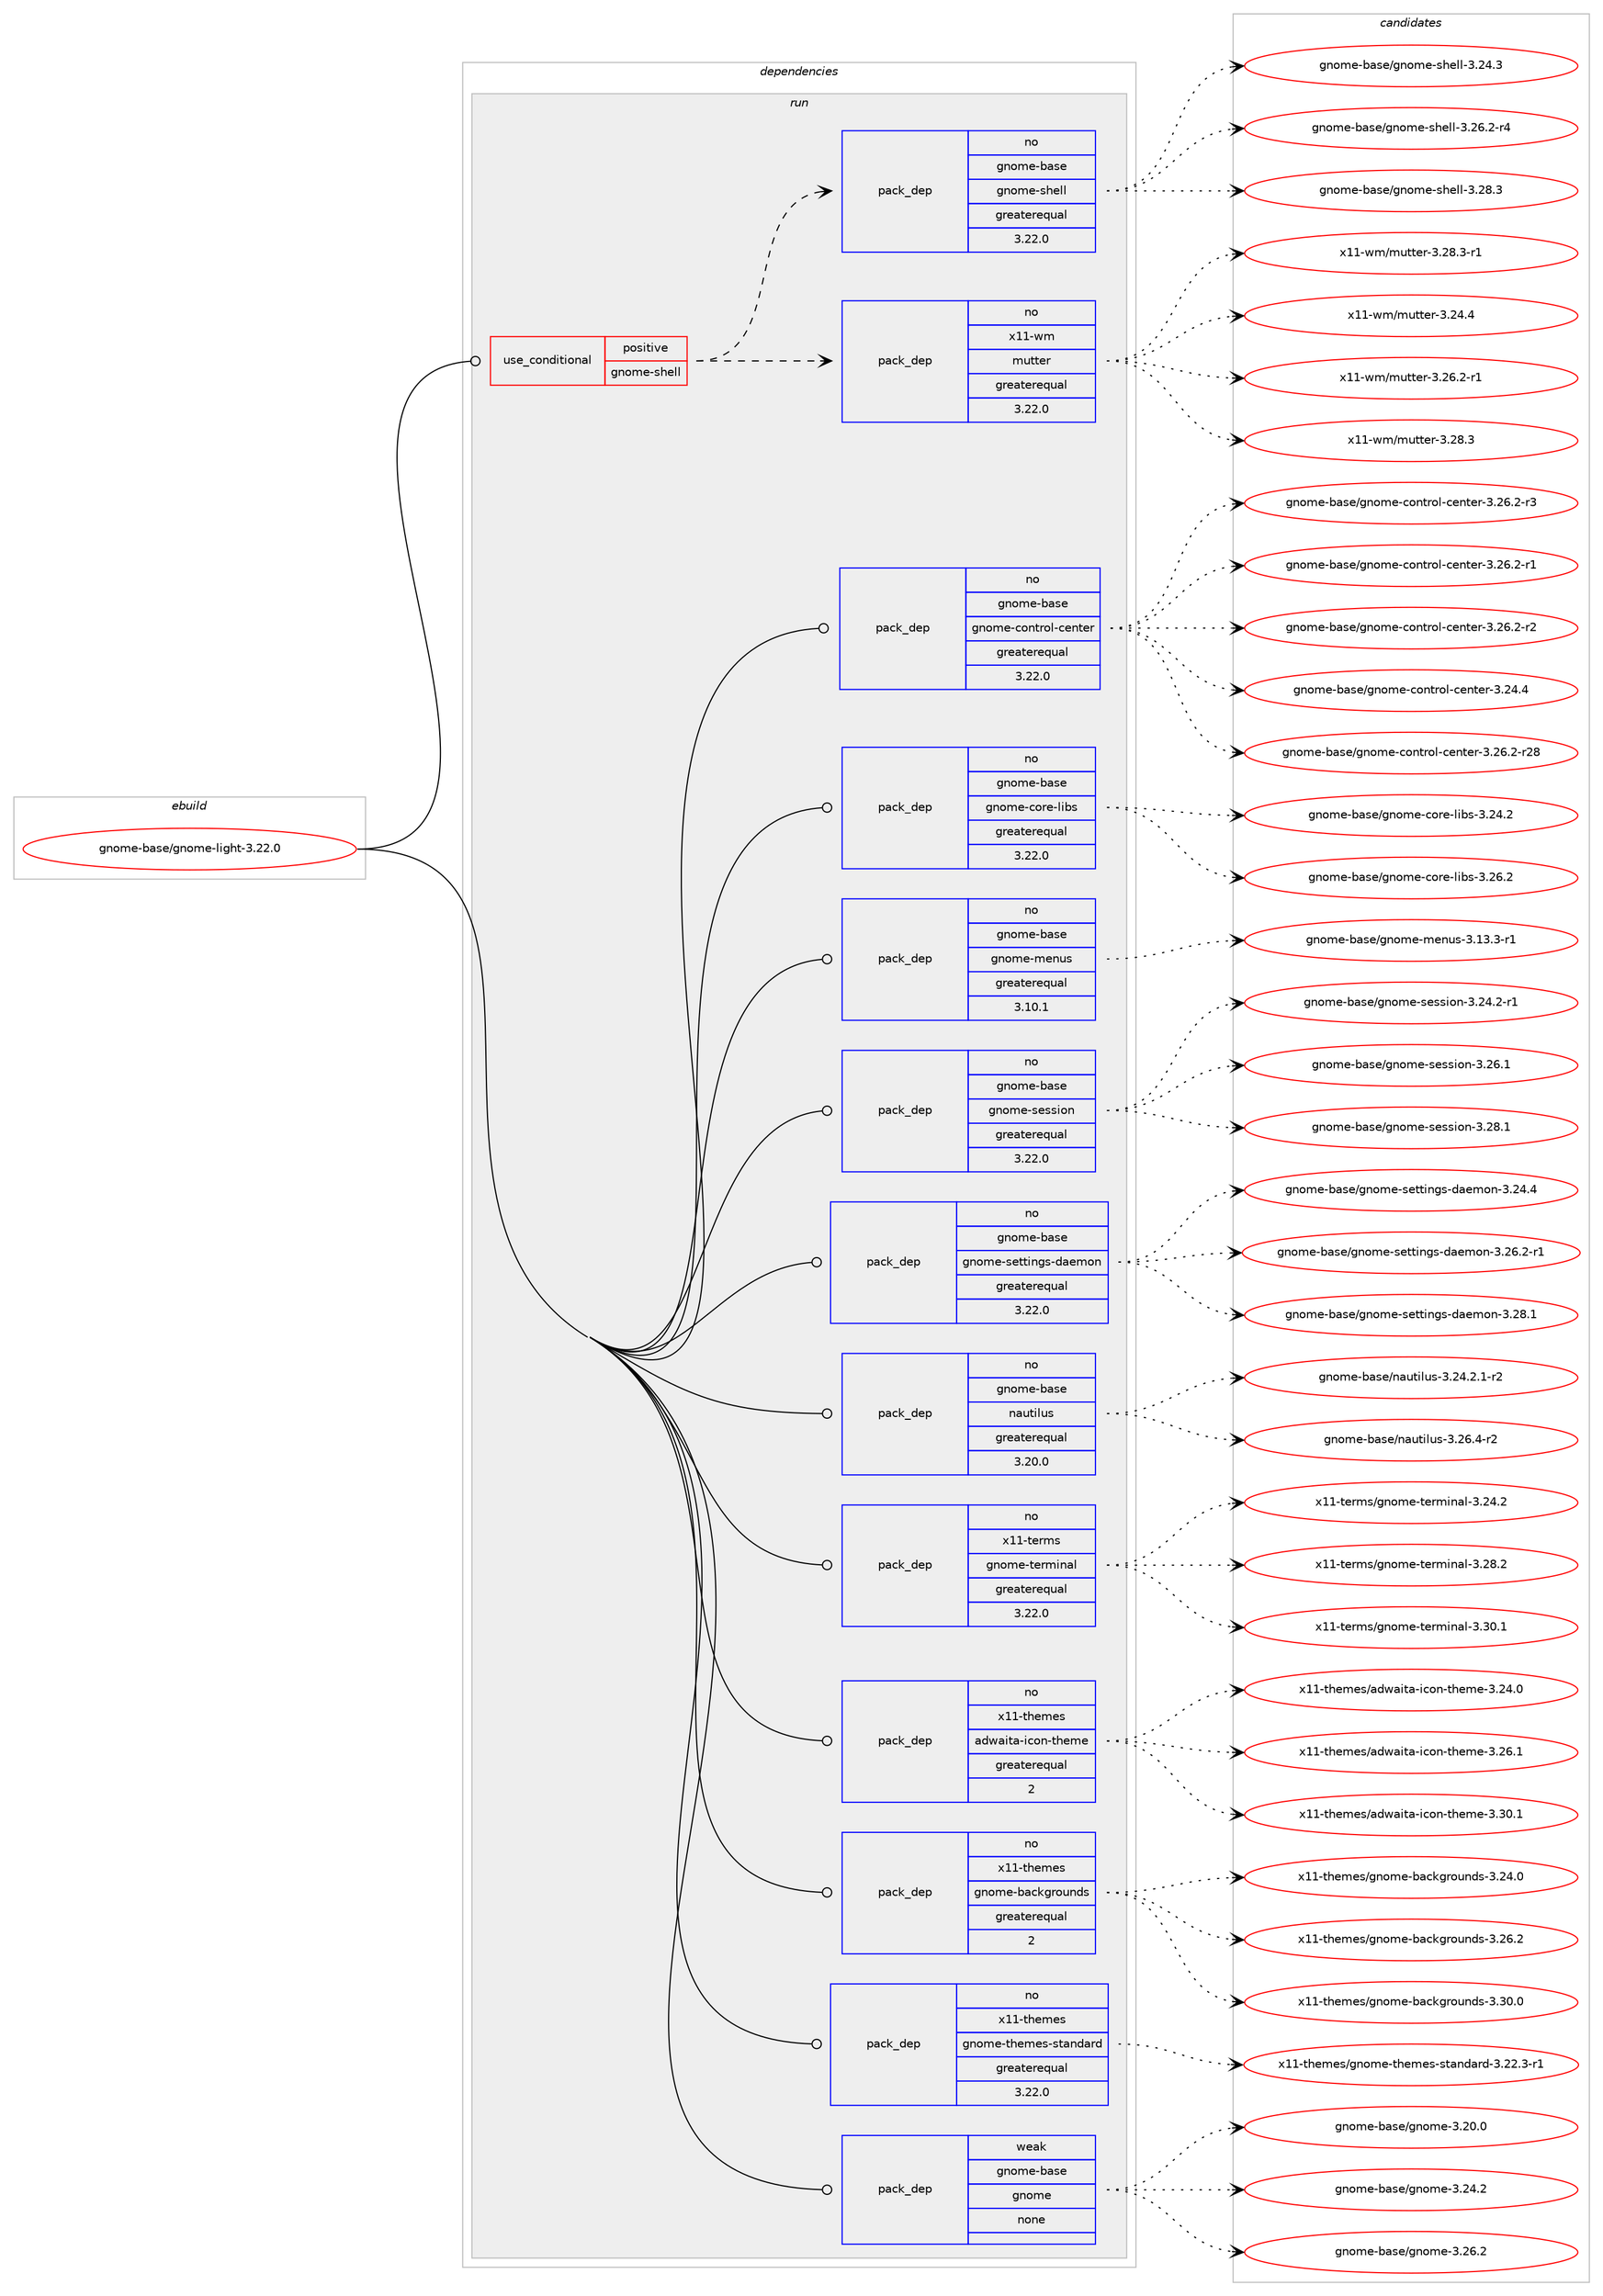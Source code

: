 digraph prolog {

# *************
# Graph options
# *************

newrank=true;
concentrate=true;
compound=true;
graph [rankdir=LR,fontname=Helvetica,fontsize=10,ranksep=1.5];#, ranksep=2.5, nodesep=0.2];
edge  [arrowhead=vee];
node  [fontname=Helvetica,fontsize=10];

# **********
# The ebuild
# **********

subgraph cluster_leftcol {
color=gray;
rank=same;
label=<<i>ebuild</i>>;
id [label="gnome-base/gnome-light-3.22.0", color=red, width=4, href="../gnome-base/gnome-light-3.22.0.svg"];
}

# ****************
# The dependencies
# ****************

subgraph cluster_midcol {
color=gray;
label=<<i>dependencies</i>>;
subgraph cluster_compile {
fillcolor="#eeeeee";
style=filled;
label=<<i>compile</i>>;
}
subgraph cluster_compileandrun {
fillcolor="#eeeeee";
style=filled;
label=<<i>compile and run</i>>;
}
subgraph cluster_run {
fillcolor="#eeeeee";
style=filled;
label=<<i>run</i>>;
subgraph cond124 {
dependency1341 [label=<<TABLE BORDER="0" CELLBORDER="1" CELLSPACING="0" CELLPADDING="4"><TR><TD ROWSPAN="3" CELLPADDING="10">use_conditional</TD></TR><TR><TD>positive</TD></TR><TR><TD>gnome-shell</TD></TR></TABLE>>, shape=none, color=red];
subgraph pack1164 {
dependency1342 [label=<<TABLE BORDER="0" CELLBORDER="1" CELLSPACING="0" CELLPADDING="4" WIDTH="220"><TR><TD ROWSPAN="6" CELLPADDING="30">pack_dep</TD></TR><TR><TD WIDTH="110">no</TD></TR><TR><TD>x11-wm</TD></TR><TR><TD>mutter</TD></TR><TR><TD>greaterequal</TD></TR><TR><TD>3.22.0</TD></TR></TABLE>>, shape=none, color=blue];
}
dependency1341:e -> dependency1342:w [weight=20,style="dashed",arrowhead="vee"];
subgraph pack1165 {
dependency1343 [label=<<TABLE BORDER="0" CELLBORDER="1" CELLSPACING="0" CELLPADDING="4" WIDTH="220"><TR><TD ROWSPAN="6" CELLPADDING="30">pack_dep</TD></TR><TR><TD WIDTH="110">no</TD></TR><TR><TD>gnome-base</TD></TR><TR><TD>gnome-shell</TD></TR><TR><TD>greaterequal</TD></TR><TR><TD>3.22.0</TD></TR></TABLE>>, shape=none, color=blue];
}
dependency1341:e -> dependency1343:w [weight=20,style="dashed",arrowhead="vee"];
}
id:e -> dependency1341:w [weight=20,style="solid",arrowhead="odot"];
subgraph pack1166 {
dependency1344 [label=<<TABLE BORDER="0" CELLBORDER="1" CELLSPACING="0" CELLPADDING="4" WIDTH="220"><TR><TD ROWSPAN="6" CELLPADDING="30">pack_dep</TD></TR><TR><TD WIDTH="110">no</TD></TR><TR><TD>gnome-base</TD></TR><TR><TD>gnome-control-center</TD></TR><TR><TD>greaterequal</TD></TR><TR><TD>3.22.0</TD></TR></TABLE>>, shape=none, color=blue];
}
id:e -> dependency1344:w [weight=20,style="solid",arrowhead="odot"];
subgraph pack1167 {
dependency1345 [label=<<TABLE BORDER="0" CELLBORDER="1" CELLSPACING="0" CELLPADDING="4" WIDTH="220"><TR><TD ROWSPAN="6" CELLPADDING="30">pack_dep</TD></TR><TR><TD WIDTH="110">no</TD></TR><TR><TD>gnome-base</TD></TR><TR><TD>gnome-core-libs</TD></TR><TR><TD>greaterequal</TD></TR><TR><TD>3.22.0</TD></TR></TABLE>>, shape=none, color=blue];
}
id:e -> dependency1345:w [weight=20,style="solid",arrowhead="odot"];
subgraph pack1168 {
dependency1346 [label=<<TABLE BORDER="0" CELLBORDER="1" CELLSPACING="0" CELLPADDING="4" WIDTH="220"><TR><TD ROWSPAN="6" CELLPADDING="30">pack_dep</TD></TR><TR><TD WIDTH="110">no</TD></TR><TR><TD>gnome-base</TD></TR><TR><TD>gnome-menus</TD></TR><TR><TD>greaterequal</TD></TR><TR><TD>3.10.1</TD></TR></TABLE>>, shape=none, color=blue];
}
id:e -> dependency1346:w [weight=20,style="solid",arrowhead="odot"];
subgraph pack1169 {
dependency1347 [label=<<TABLE BORDER="0" CELLBORDER="1" CELLSPACING="0" CELLPADDING="4" WIDTH="220"><TR><TD ROWSPAN="6" CELLPADDING="30">pack_dep</TD></TR><TR><TD WIDTH="110">no</TD></TR><TR><TD>gnome-base</TD></TR><TR><TD>gnome-session</TD></TR><TR><TD>greaterequal</TD></TR><TR><TD>3.22.0</TD></TR></TABLE>>, shape=none, color=blue];
}
id:e -> dependency1347:w [weight=20,style="solid",arrowhead="odot"];
subgraph pack1170 {
dependency1348 [label=<<TABLE BORDER="0" CELLBORDER="1" CELLSPACING="0" CELLPADDING="4" WIDTH="220"><TR><TD ROWSPAN="6" CELLPADDING="30">pack_dep</TD></TR><TR><TD WIDTH="110">no</TD></TR><TR><TD>gnome-base</TD></TR><TR><TD>gnome-settings-daemon</TD></TR><TR><TD>greaterequal</TD></TR><TR><TD>3.22.0</TD></TR></TABLE>>, shape=none, color=blue];
}
id:e -> dependency1348:w [weight=20,style="solid",arrowhead="odot"];
subgraph pack1171 {
dependency1349 [label=<<TABLE BORDER="0" CELLBORDER="1" CELLSPACING="0" CELLPADDING="4" WIDTH="220"><TR><TD ROWSPAN="6" CELLPADDING="30">pack_dep</TD></TR><TR><TD WIDTH="110">no</TD></TR><TR><TD>gnome-base</TD></TR><TR><TD>nautilus</TD></TR><TR><TD>greaterequal</TD></TR><TR><TD>3.20.0</TD></TR></TABLE>>, shape=none, color=blue];
}
id:e -> dependency1349:w [weight=20,style="solid",arrowhead="odot"];
subgraph pack1172 {
dependency1350 [label=<<TABLE BORDER="0" CELLBORDER="1" CELLSPACING="0" CELLPADDING="4" WIDTH="220"><TR><TD ROWSPAN="6" CELLPADDING="30">pack_dep</TD></TR><TR><TD WIDTH="110">no</TD></TR><TR><TD>x11-terms</TD></TR><TR><TD>gnome-terminal</TD></TR><TR><TD>greaterequal</TD></TR><TR><TD>3.22.0</TD></TR></TABLE>>, shape=none, color=blue];
}
id:e -> dependency1350:w [weight=20,style="solid",arrowhead="odot"];
subgraph pack1173 {
dependency1351 [label=<<TABLE BORDER="0" CELLBORDER="1" CELLSPACING="0" CELLPADDING="4" WIDTH="220"><TR><TD ROWSPAN="6" CELLPADDING="30">pack_dep</TD></TR><TR><TD WIDTH="110">no</TD></TR><TR><TD>x11-themes</TD></TR><TR><TD>adwaita-icon-theme</TD></TR><TR><TD>greaterequal</TD></TR><TR><TD>2</TD></TR></TABLE>>, shape=none, color=blue];
}
id:e -> dependency1351:w [weight=20,style="solid",arrowhead="odot"];
subgraph pack1174 {
dependency1352 [label=<<TABLE BORDER="0" CELLBORDER="1" CELLSPACING="0" CELLPADDING="4" WIDTH="220"><TR><TD ROWSPAN="6" CELLPADDING="30">pack_dep</TD></TR><TR><TD WIDTH="110">no</TD></TR><TR><TD>x11-themes</TD></TR><TR><TD>gnome-backgrounds</TD></TR><TR><TD>greaterequal</TD></TR><TR><TD>2</TD></TR></TABLE>>, shape=none, color=blue];
}
id:e -> dependency1352:w [weight=20,style="solid",arrowhead="odot"];
subgraph pack1175 {
dependency1353 [label=<<TABLE BORDER="0" CELLBORDER="1" CELLSPACING="0" CELLPADDING="4" WIDTH="220"><TR><TD ROWSPAN="6" CELLPADDING="30">pack_dep</TD></TR><TR><TD WIDTH="110">no</TD></TR><TR><TD>x11-themes</TD></TR><TR><TD>gnome-themes-standard</TD></TR><TR><TD>greaterequal</TD></TR><TR><TD>3.22.0</TD></TR></TABLE>>, shape=none, color=blue];
}
id:e -> dependency1353:w [weight=20,style="solid",arrowhead="odot"];
subgraph pack1176 {
dependency1354 [label=<<TABLE BORDER="0" CELLBORDER="1" CELLSPACING="0" CELLPADDING="4" WIDTH="220"><TR><TD ROWSPAN="6" CELLPADDING="30">pack_dep</TD></TR><TR><TD WIDTH="110">weak</TD></TR><TR><TD>gnome-base</TD></TR><TR><TD>gnome</TD></TR><TR><TD>none</TD></TR><TR><TD></TD></TR></TABLE>>, shape=none, color=blue];
}
id:e -> dependency1354:w [weight=20,style="solid",arrowhead="odot"];
}
}

# **************
# The candidates
# **************

subgraph cluster_choices {
rank=same;
color=gray;
label=<<i>candidates</i>>;

subgraph choice1164 {
color=black;
nodesep=1;
choice1204949451191094710911711611610111445514650524652 [label="x11-wm/mutter-3.24.4", color=red, width=4,href="../x11-wm/mutter-3.24.4.svg"];
choice12049494511910947109117116116101114455146505446504511449 [label="x11-wm/mutter-3.26.2-r1", color=red, width=4,href="../x11-wm/mutter-3.26.2-r1.svg"];
choice1204949451191094710911711611610111445514650564651 [label="x11-wm/mutter-3.28.3", color=red, width=4,href="../x11-wm/mutter-3.28.3.svg"];
choice12049494511910947109117116116101114455146505646514511449 [label="x11-wm/mutter-3.28.3-r1", color=red, width=4,href="../x11-wm/mutter-3.28.3-r1.svg"];
dependency1342:e -> choice1204949451191094710911711611610111445514650524652:w [style=dotted,weight="100"];
dependency1342:e -> choice12049494511910947109117116116101114455146505446504511449:w [style=dotted,weight="100"];
dependency1342:e -> choice1204949451191094710911711611610111445514650564651:w [style=dotted,weight="100"];
dependency1342:e -> choice12049494511910947109117116116101114455146505646514511449:w [style=dotted,weight="100"];
}
subgraph choice1165 {
color=black;
nodesep=1;
choice103110111109101459897115101471031101111091014511510410110810845514650524651 [label="gnome-base/gnome-shell-3.24.3", color=red, width=4,href="../gnome-base/gnome-shell-3.24.3.svg"];
choice1031101111091014598971151014710311011110910145115104101108108455146505446504511452 [label="gnome-base/gnome-shell-3.26.2-r4", color=red, width=4,href="../gnome-base/gnome-shell-3.26.2-r4.svg"];
choice103110111109101459897115101471031101111091014511510410110810845514650564651 [label="gnome-base/gnome-shell-3.28.3", color=red, width=4,href="../gnome-base/gnome-shell-3.28.3.svg"];
dependency1343:e -> choice103110111109101459897115101471031101111091014511510410110810845514650524651:w [style=dotted,weight="100"];
dependency1343:e -> choice1031101111091014598971151014710311011110910145115104101108108455146505446504511452:w [style=dotted,weight="100"];
dependency1343:e -> choice103110111109101459897115101471031101111091014511510410110810845514650564651:w [style=dotted,weight="100"];
}
subgraph choice1166 {
color=black;
nodesep=1;
choice1031101111091014598971151014710311011110910145991111101161141111084599101110116101114455146505446504511449 [label="gnome-base/gnome-control-center-3.26.2-r1", color=red, width=4,href="../gnome-base/gnome-control-center-3.26.2-r1.svg"];
choice1031101111091014598971151014710311011110910145991111101161141111084599101110116101114455146505446504511450 [label="gnome-base/gnome-control-center-3.26.2-r2", color=red, width=4,href="../gnome-base/gnome-control-center-3.26.2-r2.svg"];
choice103110111109101459897115101471031101111091014599111110116114111108459910111011610111445514650524652 [label="gnome-base/gnome-control-center-3.24.4", color=red, width=4,href="../gnome-base/gnome-control-center-3.24.4.svg"];
choice103110111109101459897115101471031101111091014599111110116114111108459910111011610111445514650544650451145056 [label="gnome-base/gnome-control-center-3.26.2-r28", color=red, width=4,href="../gnome-base/gnome-control-center-3.26.2-r28.svg"];
choice1031101111091014598971151014710311011110910145991111101161141111084599101110116101114455146505446504511451 [label="gnome-base/gnome-control-center-3.26.2-r3", color=red, width=4,href="../gnome-base/gnome-control-center-3.26.2-r3.svg"];
dependency1344:e -> choice1031101111091014598971151014710311011110910145991111101161141111084599101110116101114455146505446504511449:w [style=dotted,weight="100"];
dependency1344:e -> choice1031101111091014598971151014710311011110910145991111101161141111084599101110116101114455146505446504511450:w [style=dotted,weight="100"];
dependency1344:e -> choice103110111109101459897115101471031101111091014599111110116114111108459910111011610111445514650524652:w [style=dotted,weight="100"];
dependency1344:e -> choice103110111109101459897115101471031101111091014599111110116114111108459910111011610111445514650544650451145056:w [style=dotted,weight="100"];
dependency1344:e -> choice1031101111091014598971151014710311011110910145991111101161141111084599101110116101114455146505446504511451:w [style=dotted,weight="100"];
}
subgraph choice1167 {
color=black;
nodesep=1;
choice103110111109101459897115101471031101111091014599111114101451081059811545514650524650 [label="gnome-base/gnome-core-libs-3.24.2", color=red, width=4,href="../gnome-base/gnome-core-libs-3.24.2.svg"];
choice103110111109101459897115101471031101111091014599111114101451081059811545514650544650 [label="gnome-base/gnome-core-libs-3.26.2", color=red, width=4,href="../gnome-base/gnome-core-libs-3.26.2.svg"];
dependency1345:e -> choice103110111109101459897115101471031101111091014599111114101451081059811545514650524650:w [style=dotted,weight="100"];
dependency1345:e -> choice103110111109101459897115101471031101111091014599111114101451081059811545514650544650:w [style=dotted,weight="100"];
}
subgraph choice1168 {
color=black;
nodesep=1;
choice1031101111091014598971151014710311011110910145109101110117115455146495146514511449 [label="gnome-base/gnome-menus-3.13.3-r1", color=red, width=4,href="../gnome-base/gnome-menus-3.13.3-r1.svg"];
dependency1346:e -> choice1031101111091014598971151014710311011110910145109101110117115455146495146514511449:w [style=dotted,weight="100"];
}
subgraph choice1169 {
color=black;
nodesep=1;
choice1031101111091014598971151014710311011110910145115101115115105111110455146505246504511449 [label="gnome-base/gnome-session-3.24.2-r1", color=red, width=4,href="../gnome-base/gnome-session-3.24.2-r1.svg"];
choice103110111109101459897115101471031101111091014511510111511510511111045514650544649 [label="gnome-base/gnome-session-3.26.1", color=red, width=4,href="../gnome-base/gnome-session-3.26.1.svg"];
choice103110111109101459897115101471031101111091014511510111511510511111045514650564649 [label="gnome-base/gnome-session-3.28.1", color=red, width=4,href="../gnome-base/gnome-session-3.28.1.svg"];
dependency1347:e -> choice1031101111091014598971151014710311011110910145115101115115105111110455146505246504511449:w [style=dotted,weight="100"];
dependency1347:e -> choice103110111109101459897115101471031101111091014511510111511510511111045514650544649:w [style=dotted,weight="100"];
dependency1347:e -> choice103110111109101459897115101471031101111091014511510111511510511111045514650564649:w [style=dotted,weight="100"];
}
subgraph choice1170 {
color=black;
nodesep=1;
choice1031101111091014598971151014710311011110910145115101116116105110103115451009710110911111045514650524652 [label="gnome-base/gnome-settings-daemon-3.24.4", color=red, width=4,href="../gnome-base/gnome-settings-daemon-3.24.4.svg"];
choice10311011110910145989711510147103110111109101451151011161161051101031154510097101109111110455146505446504511449 [label="gnome-base/gnome-settings-daemon-3.26.2-r1", color=red, width=4,href="../gnome-base/gnome-settings-daemon-3.26.2-r1.svg"];
choice1031101111091014598971151014710311011110910145115101116116105110103115451009710110911111045514650564649 [label="gnome-base/gnome-settings-daemon-3.28.1", color=red, width=4,href="../gnome-base/gnome-settings-daemon-3.28.1.svg"];
dependency1348:e -> choice1031101111091014598971151014710311011110910145115101116116105110103115451009710110911111045514650524652:w [style=dotted,weight="100"];
dependency1348:e -> choice10311011110910145989711510147103110111109101451151011161161051101031154510097101109111110455146505446504511449:w [style=dotted,weight="100"];
dependency1348:e -> choice1031101111091014598971151014710311011110910145115101116116105110103115451009710110911111045514650564649:w [style=dotted,weight="100"];
}
subgraph choice1171 {
color=black;
nodesep=1;
choice10311011110910145989711510147110971171161051081171154551465052465046494511450 [label="gnome-base/nautilus-3.24.2.1-r2", color=red, width=4,href="../gnome-base/nautilus-3.24.2.1-r2.svg"];
choice1031101111091014598971151014711097117116105108117115455146505446524511450 [label="gnome-base/nautilus-3.26.4-r2", color=red, width=4,href="../gnome-base/nautilus-3.26.4-r2.svg"];
dependency1349:e -> choice10311011110910145989711510147110971171161051081171154551465052465046494511450:w [style=dotted,weight="100"];
dependency1349:e -> choice1031101111091014598971151014711097117116105108117115455146505446524511450:w [style=dotted,weight="100"];
}
subgraph choice1172 {
color=black;
nodesep=1;
choice12049494511610111410911547103110111109101451161011141091051109710845514650524650 [label="x11-terms/gnome-terminal-3.24.2", color=red, width=4,href="../x11-terms/gnome-terminal-3.24.2.svg"];
choice12049494511610111410911547103110111109101451161011141091051109710845514650564650 [label="x11-terms/gnome-terminal-3.28.2", color=red, width=4,href="../x11-terms/gnome-terminal-3.28.2.svg"];
choice12049494511610111410911547103110111109101451161011141091051109710845514651484649 [label="x11-terms/gnome-terminal-3.30.1", color=red, width=4,href="../x11-terms/gnome-terminal-3.30.1.svg"];
dependency1350:e -> choice12049494511610111410911547103110111109101451161011141091051109710845514650524650:w [style=dotted,weight="100"];
dependency1350:e -> choice12049494511610111410911547103110111109101451161011141091051109710845514650564650:w [style=dotted,weight="100"];
dependency1350:e -> choice12049494511610111410911547103110111109101451161011141091051109710845514651484649:w [style=dotted,weight="100"];
}
subgraph choice1173 {
color=black;
nodesep=1;
choice1204949451161041011091011154797100119971051169745105991111104511610410110910145514650524648 [label="x11-themes/adwaita-icon-theme-3.24.0", color=red, width=4,href="../x11-themes/adwaita-icon-theme-3.24.0.svg"];
choice1204949451161041011091011154797100119971051169745105991111104511610410110910145514650544649 [label="x11-themes/adwaita-icon-theme-3.26.1", color=red, width=4,href="../x11-themes/adwaita-icon-theme-3.26.1.svg"];
choice1204949451161041011091011154797100119971051169745105991111104511610410110910145514651484649 [label="x11-themes/adwaita-icon-theme-3.30.1", color=red, width=4,href="../x11-themes/adwaita-icon-theme-3.30.1.svg"];
dependency1351:e -> choice1204949451161041011091011154797100119971051169745105991111104511610410110910145514650524648:w [style=dotted,weight="100"];
dependency1351:e -> choice1204949451161041011091011154797100119971051169745105991111104511610410110910145514650544649:w [style=dotted,weight="100"];
dependency1351:e -> choice1204949451161041011091011154797100119971051169745105991111104511610410110910145514651484649:w [style=dotted,weight="100"];
}
subgraph choice1174 {
color=black;
nodesep=1;
choice120494945116104101109101115471031101111091014598979910710311411111711010011545514650524648 [label="x11-themes/gnome-backgrounds-3.24.0", color=red, width=4,href="../x11-themes/gnome-backgrounds-3.24.0.svg"];
choice120494945116104101109101115471031101111091014598979910710311411111711010011545514650544650 [label="x11-themes/gnome-backgrounds-3.26.2", color=red, width=4,href="../x11-themes/gnome-backgrounds-3.26.2.svg"];
choice120494945116104101109101115471031101111091014598979910710311411111711010011545514651484648 [label="x11-themes/gnome-backgrounds-3.30.0", color=red, width=4,href="../x11-themes/gnome-backgrounds-3.30.0.svg"];
dependency1352:e -> choice120494945116104101109101115471031101111091014598979910710311411111711010011545514650524648:w [style=dotted,weight="100"];
dependency1352:e -> choice120494945116104101109101115471031101111091014598979910710311411111711010011545514650544650:w [style=dotted,weight="100"];
dependency1352:e -> choice120494945116104101109101115471031101111091014598979910710311411111711010011545514651484648:w [style=dotted,weight="100"];
}
subgraph choice1175 {
color=black;
nodesep=1;
choice1204949451161041011091011154710311011110910145116104101109101115451151169711010097114100455146505046514511449 [label="x11-themes/gnome-themes-standard-3.22.3-r1", color=red, width=4,href="../x11-themes/gnome-themes-standard-3.22.3-r1.svg"];
dependency1353:e -> choice1204949451161041011091011154710311011110910145116104101109101115451151169711010097114100455146505046514511449:w [style=dotted,weight="100"];
}
subgraph choice1176 {
color=black;
nodesep=1;
choice1031101111091014598971151014710311011110910145514650484648 [label="gnome-base/gnome-3.20.0", color=red, width=4,href="../gnome-base/gnome-3.20.0.svg"];
choice1031101111091014598971151014710311011110910145514650524650 [label="gnome-base/gnome-3.24.2", color=red, width=4,href="../gnome-base/gnome-3.24.2.svg"];
choice1031101111091014598971151014710311011110910145514650544650 [label="gnome-base/gnome-3.26.2", color=red, width=4,href="../gnome-base/gnome-3.26.2.svg"];
dependency1354:e -> choice1031101111091014598971151014710311011110910145514650484648:w [style=dotted,weight="100"];
dependency1354:e -> choice1031101111091014598971151014710311011110910145514650524650:w [style=dotted,weight="100"];
dependency1354:e -> choice1031101111091014598971151014710311011110910145514650544650:w [style=dotted,weight="100"];
}
}

}
